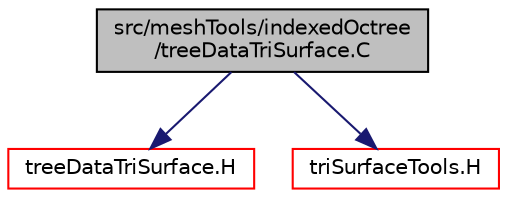 digraph "src/meshTools/indexedOctree/treeDataTriSurface.C"
{
  bgcolor="transparent";
  edge [fontname="Helvetica",fontsize="10",labelfontname="Helvetica",labelfontsize="10"];
  node [fontname="Helvetica",fontsize="10",shape=record];
  Node1 [label="src/meshTools/indexedOctree\l/treeDataTriSurface.C",height=0.2,width=0.4,color="black", fillcolor="grey75", style="filled", fontcolor="black"];
  Node1 -> Node2 [color="midnightblue",fontsize="10",style="solid",fontname="Helvetica"];
  Node2 [label="treeDataTriSurface.H",height=0.2,width=0.4,color="red",URL="$a07399.html"];
  Node1 -> Node3 [color="midnightblue",fontsize="10",style="solid",fontname="Helvetica"];
  Node3 [label="triSurfaceTools.H",height=0.2,width=0.4,color="red",URL="$a07629.html"];
}
